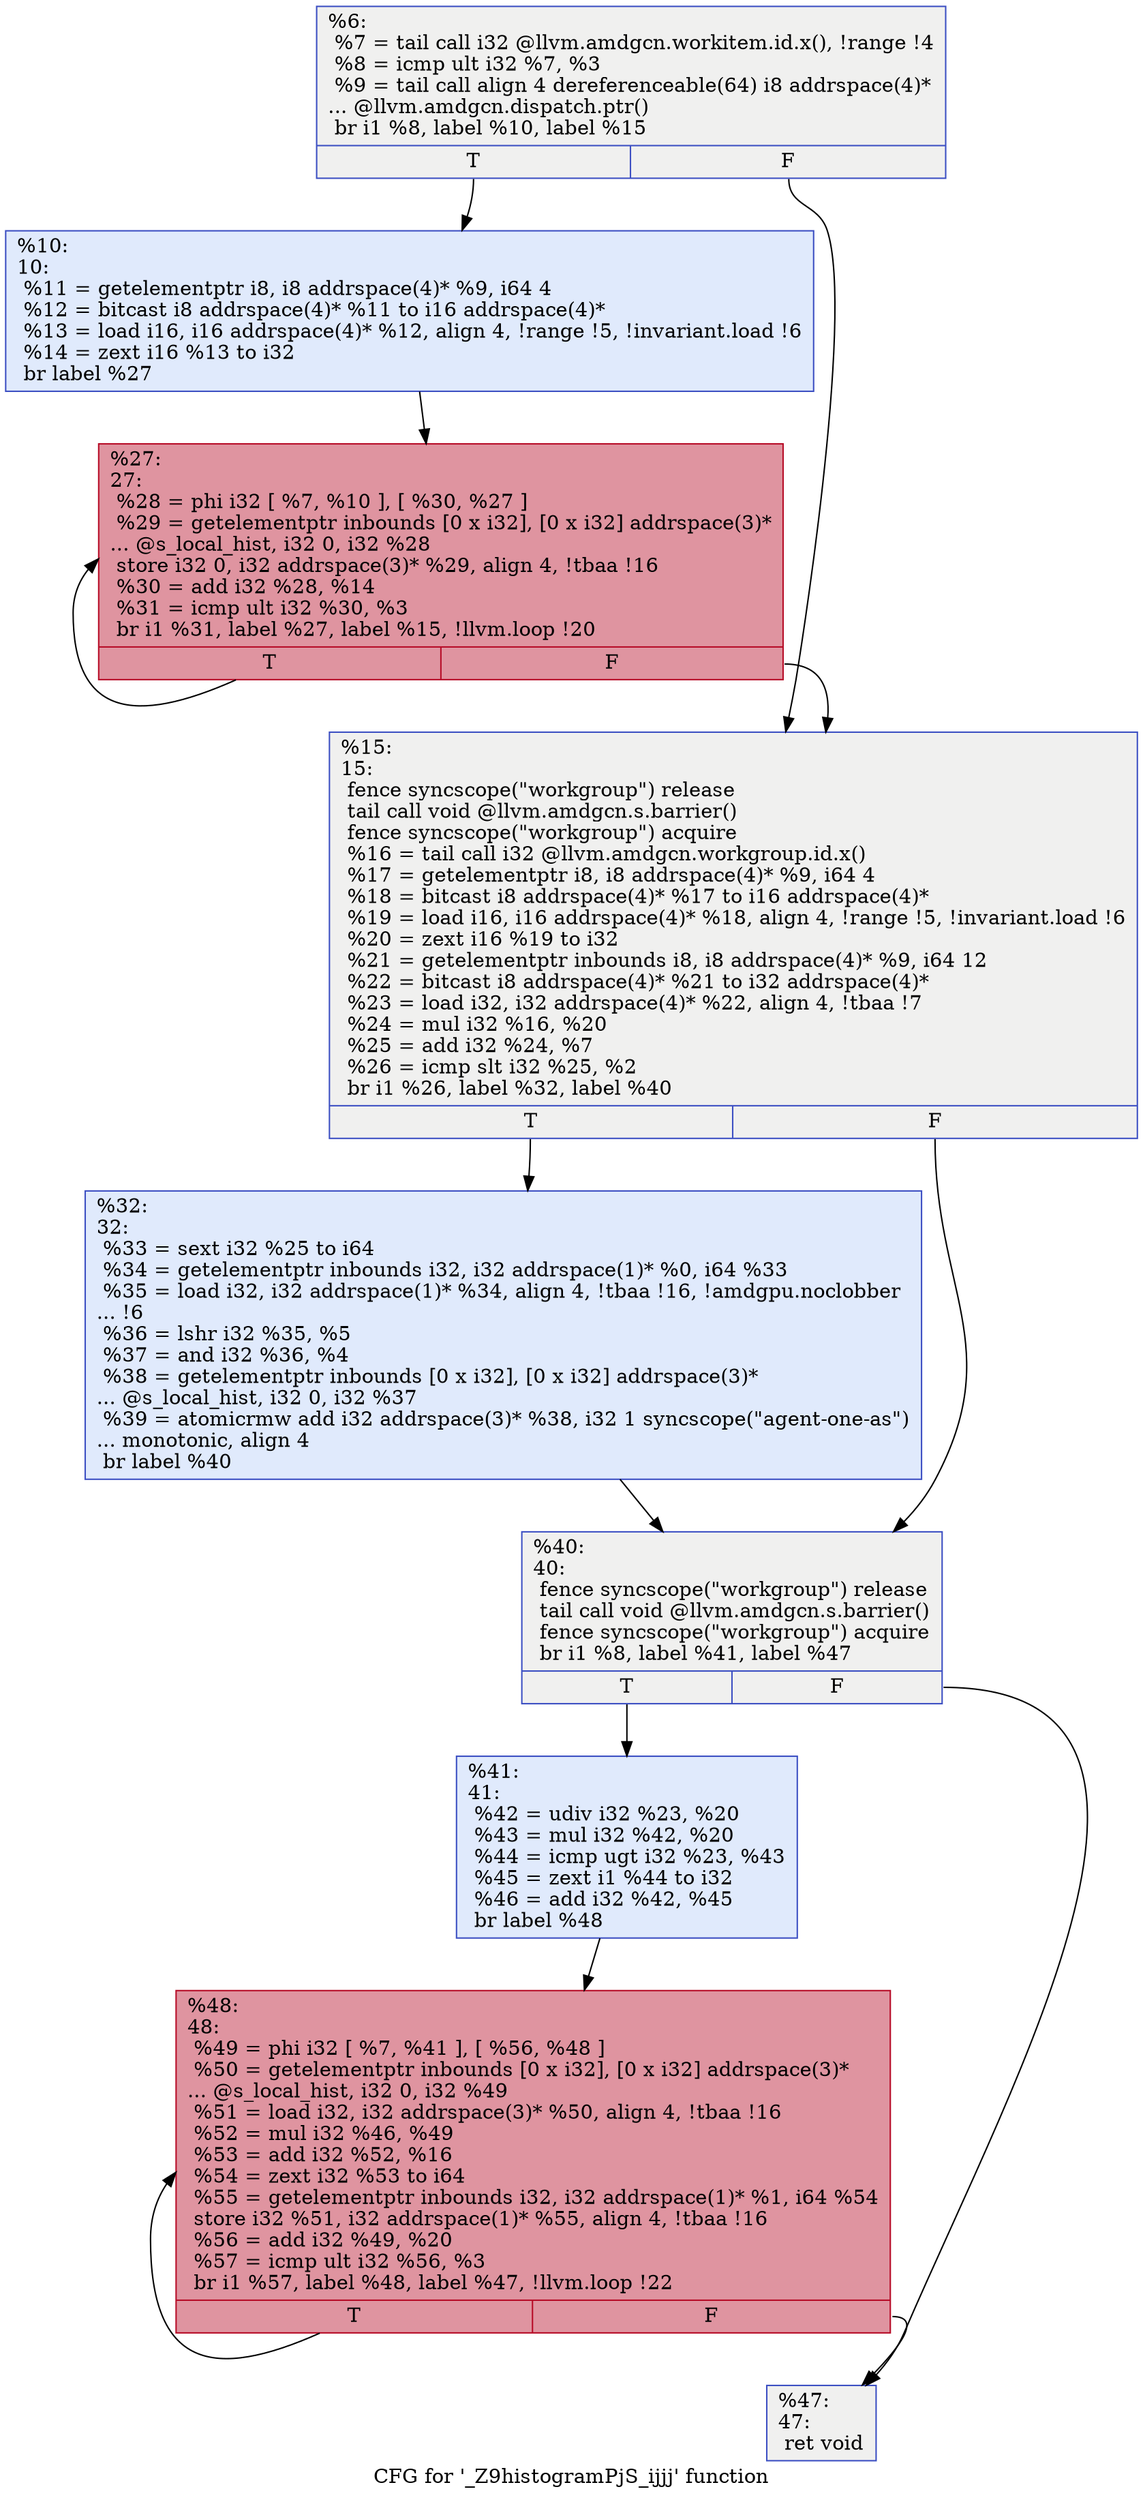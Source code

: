 digraph "CFG for '_Z9histogramPjS_ijjj' function" {
	label="CFG for '_Z9histogramPjS_ijjj' function";

	Node0x5d97340 [shape=record,color="#3d50c3ff", style=filled, fillcolor="#dedcdb70",label="{%6:\l  %7 = tail call i32 @llvm.amdgcn.workitem.id.x(), !range !4\l  %8 = icmp ult i32 %7, %3\l  %9 = tail call align 4 dereferenceable(64) i8 addrspace(4)*\l... @llvm.amdgcn.dispatch.ptr()\l  br i1 %8, label %10, label %15\l|{<s0>T|<s1>F}}"];
	Node0x5d97340:s0 -> Node0x5d983a0;
	Node0x5d97340:s1 -> Node0x5d98430;
	Node0x5d983a0 [shape=record,color="#3d50c3ff", style=filled, fillcolor="#b9d0f970",label="{%10:\l10:                                               \l  %11 = getelementptr i8, i8 addrspace(4)* %9, i64 4\l  %12 = bitcast i8 addrspace(4)* %11 to i16 addrspace(4)*\l  %13 = load i16, i16 addrspace(4)* %12, align 4, !range !5, !invariant.load !6\l  %14 = zext i16 %13 to i32\l  br label %27\l}"];
	Node0x5d983a0 -> Node0x5d99050;
	Node0x5d98430 [shape=record,color="#3d50c3ff", style=filled, fillcolor="#dedcdb70",label="{%15:\l15:                                               \l  fence syncscope(\"workgroup\") release\l  tail call void @llvm.amdgcn.s.barrier()\l  fence syncscope(\"workgroup\") acquire\l  %16 = tail call i32 @llvm.amdgcn.workgroup.id.x()\l  %17 = getelementptr i8, i8 addrspace(4)* %9, i64 4\l  %18 = bitcast i8 addrspace(4)* %17 to i16 addrspace(4)*\l  %19 = load i16, i16 addrspace(4)* %18, align 4, !range !5, !invariant.load !6\l  %20 = zext i16 %19 to i32\l  %21 = getelementptr inbounds i8, i8 addrspace(4)* %9, i64 12\l  %22 = bitcast i8 addrspace(4)* %21 to i32 addrspace(4)*\l  %23 = load i32, i32 addrspace(4)* %22, align 4, !tbaa !7\l  %24 = mul i32 %16, %20\l  %25 = add i32 %24, %7\l  %26 = icmp slt i32 %25, %2\l  br i1 %26, label %32, label %40\l|{<s0>T|<s1>F}}"];
	Node0x5d98430:s0 -> Node0x5d9a990;
	Node0x5d98430:s1 -> Node0x5d9aa20;
	Node0x5d99050 [shape=record,color="#b70d28ff", style=filled, fillcolor="#b70d2870",label="{%27:\l27:                                               \l  %28 = phi i32 [ %7, %10 ], [ %30, %27 ]\l  %29 = getelementptr inbounds [0 x i32], [0 x i32] addrspace(3)*\l... @s_local_hist, i32 0, i32 %28\l  store i32 0, i32 addrspace(3)* %29, align 4, !tbaa !16\l  %30 = add i32 %28, %14\l  %31 = icmp ult i32 %30, %3\l  br i1 %31, label %27, label %15, !llvm.loop !20\l|{<s0>T|<s1>F}}"];
	Node0x5d99050:s0 -> Node0x5d99050;
	Node0x5d99050:s1 -> Node0x5d98430;
	Node0x5d9a990 [shape=record,color="#3d50c3ff", style=filled, fillcolor="#b9d0f970",label="{%32:\l32:                                               \l  %33 = sext i32 %25 to i64\l  %34 = getelementptr inbounds i32, i32 addrspace(1)* %0, i64 %33\l  %35 = load i32, i32 addrspace(1)* %34, align 4, !tbaa !16, !amdgpu.noclobber\l... !6\l  %36 = lshr i32 %35, %5\l  %37 = and i32 %36, %4\l  %38 = getelementptr inbounds [0 x i32], [0 x i32] addrspace(3)*\l... @s_local_hist, i32 0, i32 %37\l  %39 = atomicrmw add i32 addrspace(3)* %38, i32 1 syncscope(\"agent-one-as\")\l... monotonic, align 4\l  br label %40\l}"];
	Node0x5d9a990 -> Node0x5d9aa20;
	Node0x5d9aa20 [shape=record,color="#3d50c3ff", style=filled, fillcolor="#dedcdb70",label="{%40:\l40:                                               \l  fence syncscope(\"workgroup\") release\l  tail call void @llvm.amdgcn.s.barrier()\l  fence syncscope(\"workgroup\") acquire\l  br i1 %8, label %41, label %47\l|{<s0>T|<s1>F}}"];
	Node0x5d9aa20:s0 -> Node0x5d9bf20;
	Node0x5d9aa20:s1 -> Node0x5d9bf70;
	Node0x5d9bf20 [shape=record,color="#3d50c3ff", style=filled, fillcolor="#b9d0f970",label="{%41:\l41:                                               \l  %42 = udiv i32 %23, %20\l  %43 = mul i32 %42, %20\l  %44 = icmp ugt i32 %23, %43\l  %45 = zext i1 %44 to i32\l  %46 = add i32 %42, %45\l  br label %48\l}"];
	Node0x5d9bf20 -> Node0x5d9c360;
	Node0x5d9bf70 [shape=record,color="#3d50c3ff", style=filled, fillcolor="#dedcdb70",label="{%47:\l47:                                               \l  ret void\l}"];
	Node0x5d9c360 [shape=record,color="#b70d28ff", style=filled, fillcolor="#b70d2870",label="{%48:\l48:                                               \l  %49 = phi i32 [ %7, %41 ], [ %56, %48 ]\l  %50 = getelementptr inbounds [0 x i32], [0 x i32] addrspace(3)*\l... @s_local_hist, i32 0, i32 %49\l  %51 = load i32, i32 addrspace(3)* %50, align 4, !tbaa !16\l  %52 = mul i32 %46, %49\l  %53 = add i32 %52, %16\l  %54 = zext i32 %53 to i64\l  %55 = getelementptr inbounds i32, i32 addrspace(1)* %1, i64 %54\l  store i32 %51, i32 addrspace(1)* %55, align 4, !tbaa !16\l  %56 = add i32 %49, %20\l  %57 = icmp ult i32 %56, %3\l  br i1 %57, label %48, label %47, !llvm.loop !22\l|{<s0>T|<s1>F}}"];
	Node0x5d9c360:s0 -> Node0x5d9c360;
	Node0x5d9c360:s1 -> Node0x5d9bf70;
}
